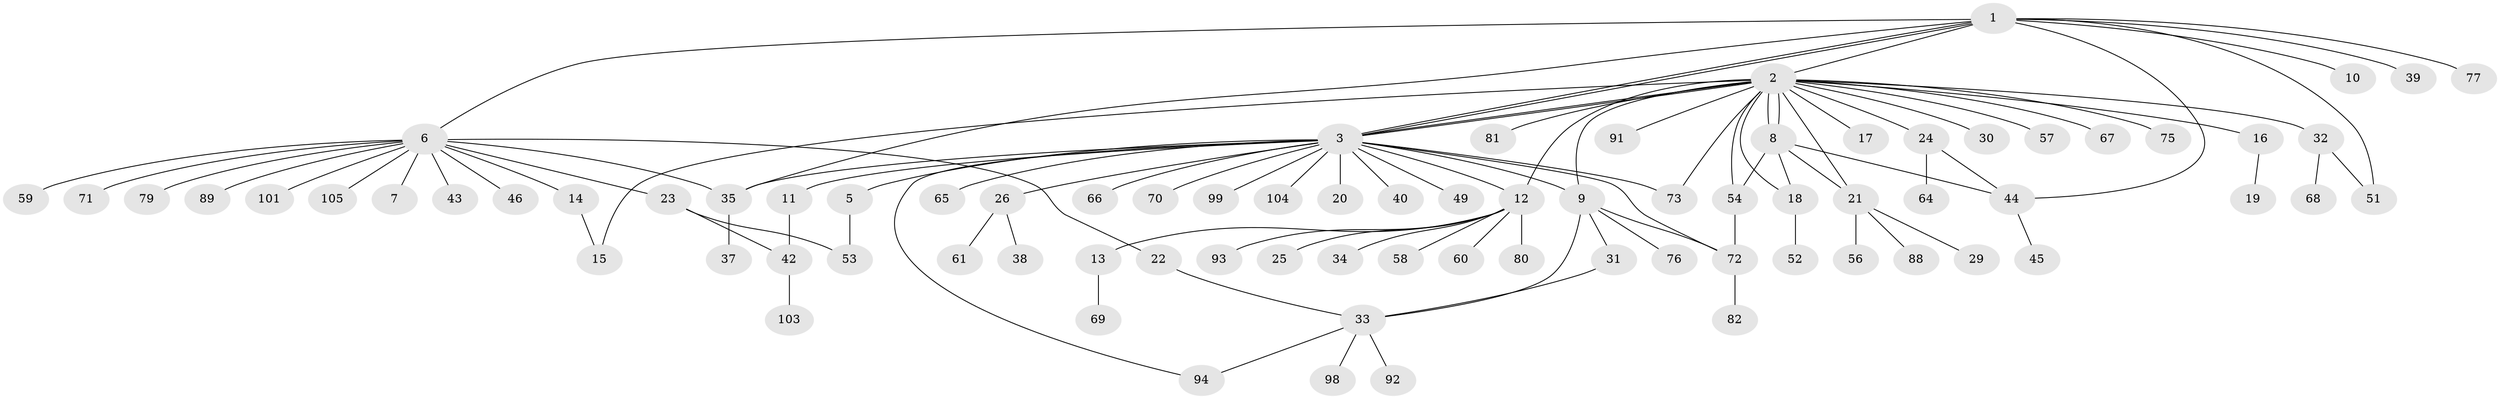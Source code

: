 // Generated by graph-tools (version 1.1) at 2025/51/02/27/25 19:51:57]
// undirected, 81 vertices, 103 edges
graph export_dot {
graph [start="1"]
  node [color=gray90,style=filled];
  1 [super="+48"];
  2 [super="+4"];
  3 [super="+27"];
  5 [super="+50"];
  6 [super="+100"];
  7;
  8 [super="+63"];
  9 [super="+97"];
  10 [super="+36"];
  11;
  12 [super="+28"];
  13;
  14 [super="+85"];
  15;
  16 [super="+41"];
  17;
  18;
  19;
  20;
  21 [super="+102"];
  22 [super="+84"];
  23;
  24 [super="+47"];
  25;
  26 [super="+87"];
  29;
  30;
  31;
  32;
  33 [super="+86"];
  34 [super="+95"];
  35 [super="+55"];
  37 [super="+83"];
  38;
  39;
  40;
  42 [super="+96"];
  43;
  44 [super="+74"];
  45;
  46;
  49;
  51;
  52;
  53;
  54;
  56;
  57;
  58;
  59 [super="+62"];
  60;
  61;
  64;
  65;
  66;
  67;
  68;
  69;
  70;
  71;
  72 [super="+78"];
  73;
  75;
  76;
  77;
  79;
  80;
  81;
  82;
  88 [super="+90"];
  89;
  91;
  92;
  93;
  94;
  98;
  99;
  101;
  103;
  104;
  105;
  1 -- 2;
  1 -- 3;
  1 -- 3;
  1 -- 6;
  1 -- 10;
  1 -- 39;
  1 -- 44;
  1 -- 51;
  1 -- 77;
  1 -- 35;
  2 -- 3;
  2 -- 3;
  2 -- 8;
  2 -- 8;
  2 -- 12;
  2 -- 15;
  2 -- 16;
  2 -- 17;
  2 -- 21;
  2 -- 24;
  2 -- 30;
  2 -- 32;
  2 -- 54 [weight=2];
  2 -- 67;
  2 -- 73;
  2 -- 75;
  2 -- 91;
  2 -- 81;
  2 -- 18;
  2 -- 57;
  2 -- 9;
  3 -- 5;
  3 -- 9;
  3 -- 11;
  3 -- 12;
  3 -- 20;
  3 -- 26;
  3 -- 35;
  3 -- 40;
  3 -- 49;
  3 -- 65;
  3 -- 66;
  3 -- 70;
  3 -- 73;
  3 -- 94;
  3 -- 99;
  3 -- 104;
  3 -- 72;
  5 -- 53;
  6 -- 7;
  6 -- 14;
  6 -- 22;
  6 -- 23;
  6 -- 43;
  6 -- 46;
  6 -- 59;
  6 -- 71;
  6 -- 79;
  6 -- 89;
  6 -- 101;
  6 -- 105;
  6 -- 35;
  8 -- 18;
  8 -- 54;
  8 -- 21;
  8 -- 44;
  9 -- 31;
  9 -- 33;
  9 -- 76;
  9 -- 72;
  11 -- 42;
  12 -- 13;
  12 -- 25;
  12 -- 34;
  12 -- 60;
  12 -- 80;
  12 -- 58;
  12 -- 93;
  13 -- 69;
  14 -- 15;
  16 -- 19;
  18 -- 52;
  21 -- 29;
  21 -- 56;
  21 -- 88;
  22 -- 33;
  23 -- 42;
  23 -- 53;
  24 -- 64;
  24 -- 44;
  26 -- 38;
  26 -- 61;
  31 -- 33;
  32 -- 51;
  32 -- 68;
  33 -- 92;
  33 -- 98;
  33 -- 94;
  35 -- 37;
  42 -- 103;
  44 -- 45;
  54 -- 72;
  72 -- 82;
}
